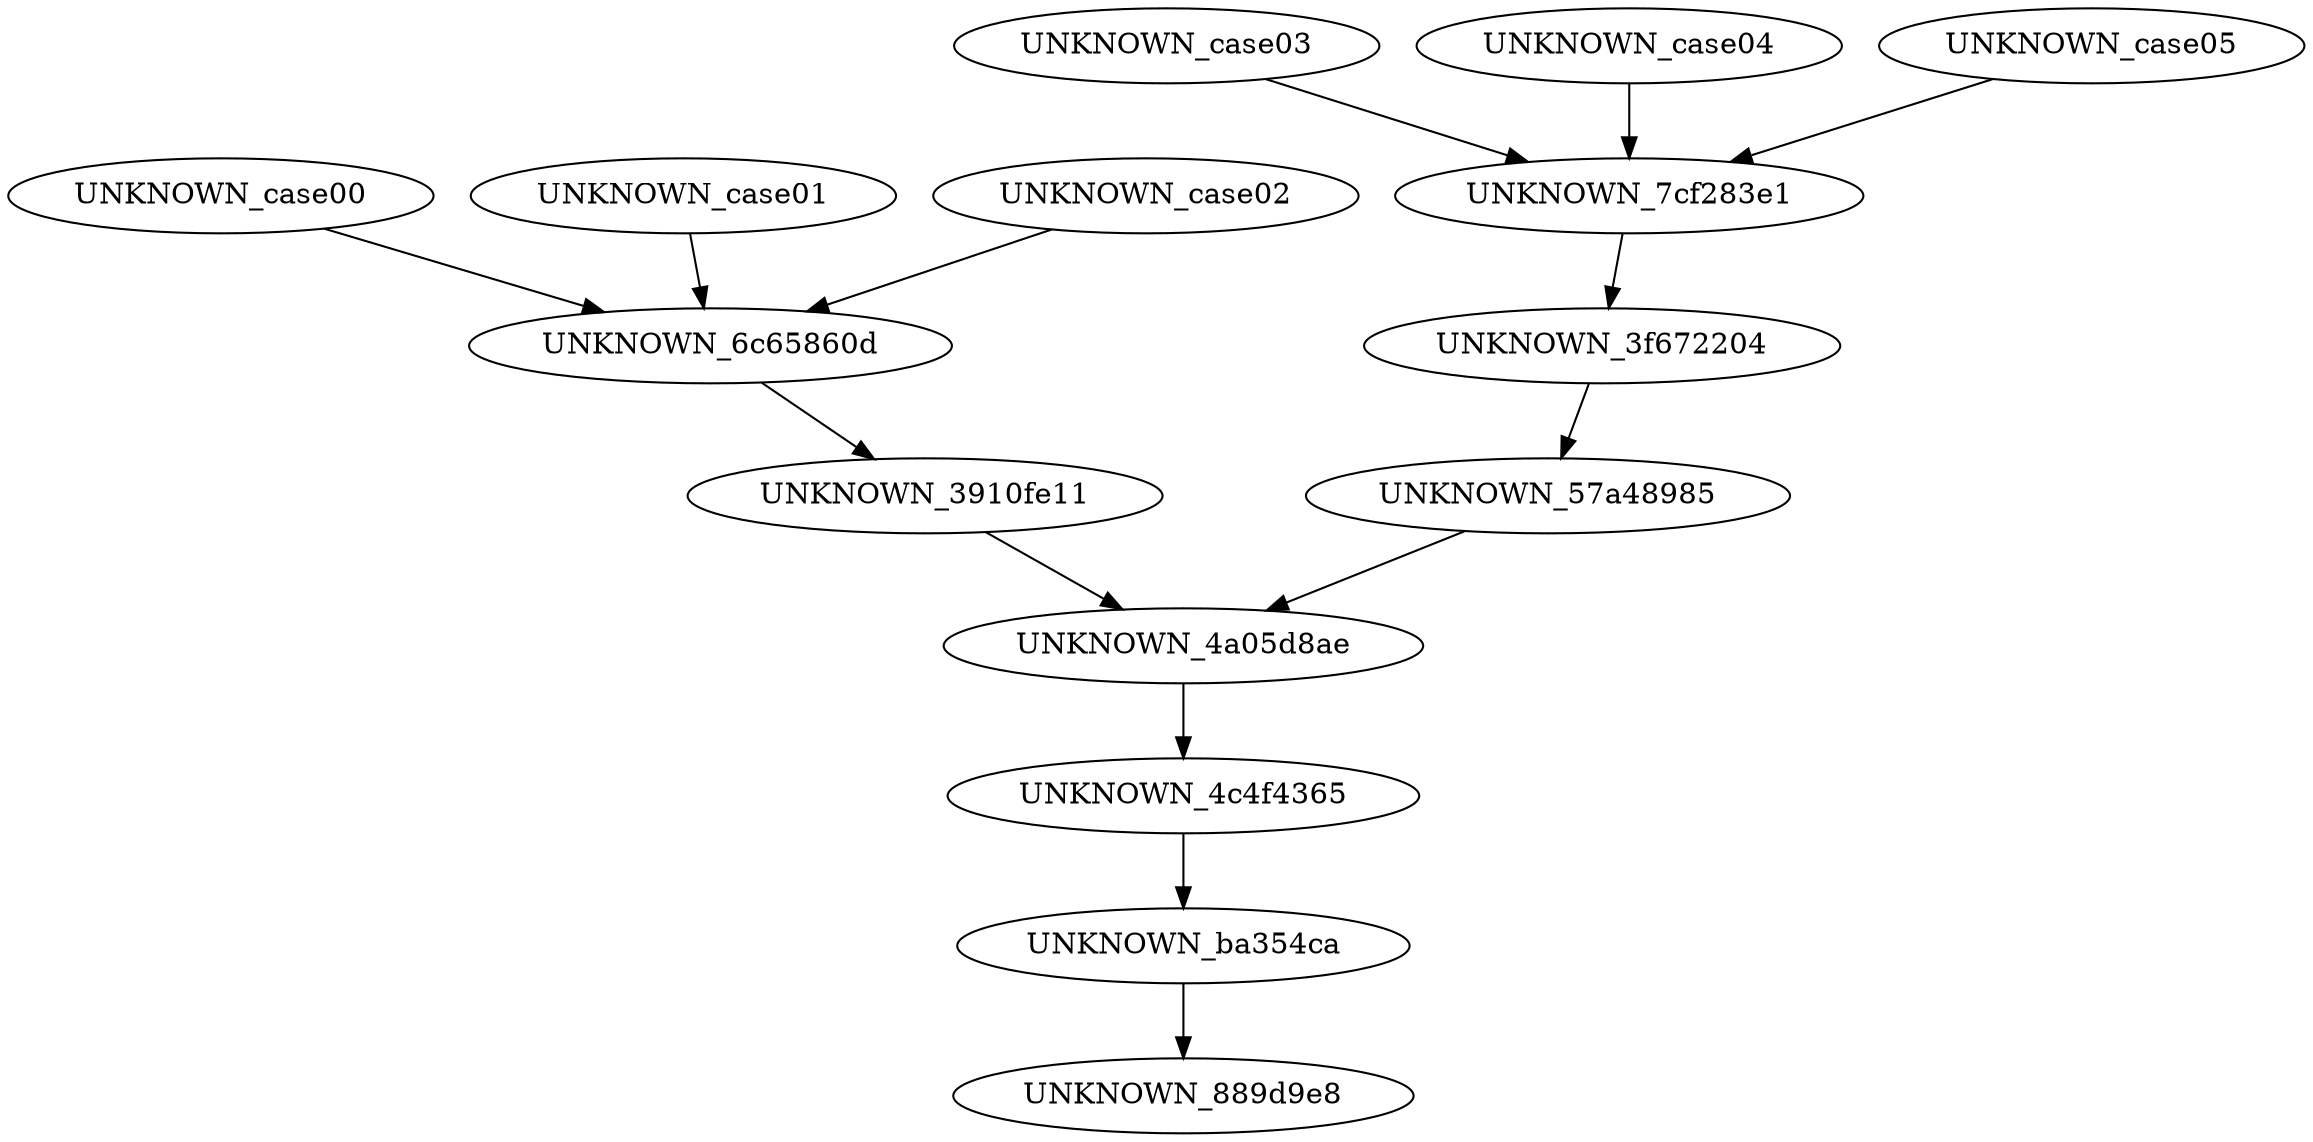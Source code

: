 digraph G {
	UNKNOWN_case00 -> UNKNOWN_6c65860d;
	UNKNOWN_case01 -> UNKNOWN_6c65860d;
	UNKNOWN_case02 -> UNKNOWN_6c65860d;
	UNKNOWN_case03 -> UNKNOWN_7cf283e1;
	UNKNOWN_case04 -> UNKNOWN_7cf283e1;
	UNKNOWN_case05 -> UNKNOWN_7cf283e1;
	UNKNOWN_6c65860d -> UNKNOWN_3910fe11;
	UNKNOWN_7cf283e1 -> UNKNOWN_3f672204;
	UNKNOWN_3910fe11 -> UNKNOWN_4a05d8ae;
	UNKNOWN_3f672204 -> UNKNOWN_57a48985;
	UNKNOWN_57a48985 -> UNKNOWN_4a05d8ae;
	UNKNOWN_4a05d8ae -> UNKNOWN_4c4f4365;
	UNKNOWN_4c4f4365 -> UNKNOWN_ba354ca;
	UNKNOWN_ba354ca -> UNKNOWN_889d9e8;
}

